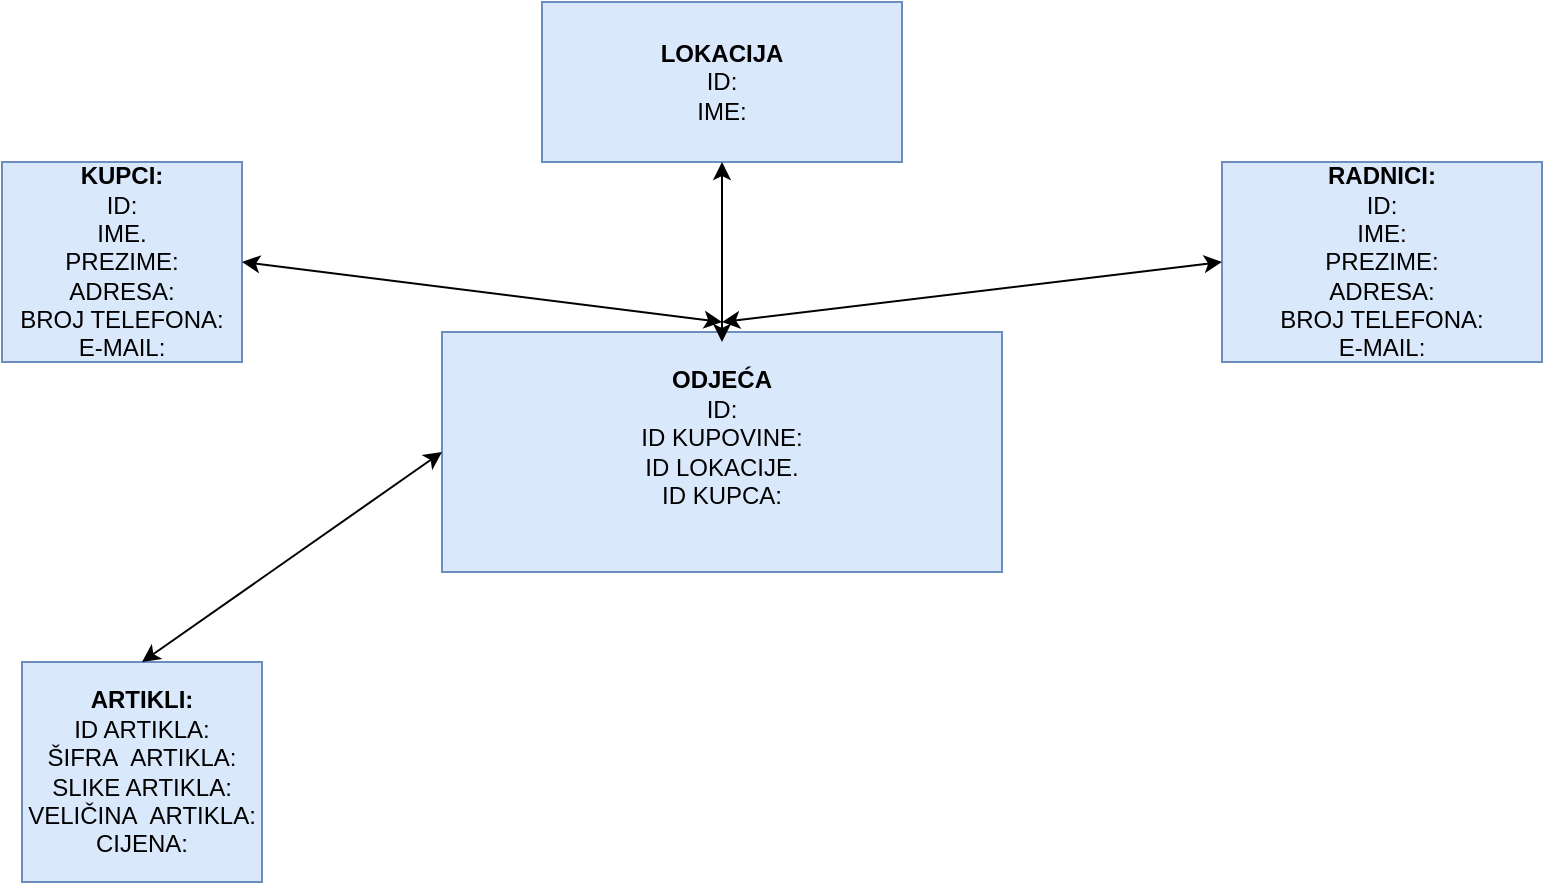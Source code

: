 <mxfile version="15.2.7" type="github">
  <diagram name="Page-1" id="2ca16b54-16f6-2749-3443-fa8db7711227">
    <mxGraphModel dx="868" dy="426" grid="1" gridSize="10" guides="1" tooltips="1" connect="1" arrows="1" fold="1" page="1" pageScale="1" pageWidth="1100" pageHeight="850" background="none" math="0" shadow="0">
      <root>
        <mxCell id="0" />
        <mxCell id="1" parent="0" />
        <mxCell id="KsyE07cuNZkEJcJu-xXC-20" value="&lt;b&gt;ODJEĆA&lt;/b&gt;&lt;br&gt;ID:&lt;br&gt;ID KUPOVINE:&lt;br&gt;ID LOKACIJE.&lt;br&gt;ID KUPCA:&lt;br&gt;&lt;br&gt;" style="rounded=0;whiteSpace=wrap;html=1;fillColor=#dae8fc;strokeColor=#6c8ebf;" vertex="1" parent="1">
          <mxGeometry x="310" y="365" width="280" height="120" as="geometry" />
        </mxCell>
        <mxCell id="KsyE07cuNZkEJcJu-xXC-21" value="&lt;b&gt;LOKACIJA&lt;/b&gt;&lt;br&gt;ID:&lt;br&gt;IME:&lt;br&gt;" style="rounded=0;whiteSpace=wrap;html=1;fillColor=#dae8fc;strokeColor=#6c8ebf;" vertex="1" parent="1">
          <mxGeometry x="360" y="200" width="180" height="80" as="geometry" />
        </mxCell>
        <mxCell id="KsyE07cuNZkEJcJu-xXC-22" value="&lt;b&gt;KUPCI:&lt;br&gt;&lt;/b&gt;ID:&lt;br&gt;IME.&lt;br&gt;PREZIME:&lt;br&gt;ADRESA:&lt;br&gt;BROJ TELEFONA:&lt;br&gt;E-MAIL:" style="rounded=0;whiteSpace=wrap;html=1;fillColor=#dae8fc;strokeColor=#6c8ebf;" vertex="1" parent="1">
          <mxGeometry x="90" y="280" width="120" height="100" as="geometry" />
        </mxCell>
        <mxCell id="KsyE07cuNZkEJcJu-xXC-23" value="" style="endArrow=classic;startArrow=classic;html=1;entryX=0.5;entryY=1;entryDx=0;entryDy=0;" edge="1" parent="1" target="KsyE07cuNZkEJcJu-xXC-21">
          <mxGeometry width="50" height="50" relative="1" as="geometry">
            <mxPoint x="450" y="370" as="sourcePoint" />
            <mxPoint x="520" y="260" as="targetPoint" />
          </mxGeometry>
        </mxCell>
        <mxCell id="KsyE07cuNZkEJcJu-xXC-26" value="" style="endArrow=classic;startArrow=classic;html=1;entryX=1;entryY=0.5;entryDx=0;entryDy=0;" edge="1" parent="1" target="KsyE07cuNZkEJcJu-xXC-22">
          <mxGeometry width="50" height="50" relative="1" as="geometry">
            <mxPoint x="450" y="360" as="sourcePoint" />
            <mxPoint x="520" y="260" as="targetPoint" />
          </mxGeometry>
        </mxCell>
        <mxCell id="KsyE07cuNZkEJcJu-xXC-27" value="&lt;b&gt;RADNICI:&lt;/b&gt;&lt;br&gt;ID:&lt;br&gt;IME:&lt;br&gt;PREZIME:&lt;br&gt;ADRESA:&lt;br&gt;BROJ TELEFONA:&lt;br&gt;E-MAIL:" style="rounded=0;whiteSpace=wrap;html=1;fillColor=#dae8fc;strokeColor=#6c8ebf;" vertex="1" parent="1">
          <mxGeometry x="700" y="280" width="160" height="100" as="geometry" />
        </mxCell>
        <mxCell id="KsyE07cuNZkEJcJu-xXC-28" value="" style="endArrow=classic;startArrow=classic;html=1;entryX=0;entryY=0.5;entryDx=0;entryDy=0;" edge="1" parent="1" target="KsyE07cuNZkEJcJu-xXC-27">
          <mxGeometry width="50" height="50" relative="1" as="geometry">
            <mxPoint x="450" y="360" as="sourcePoint" />
            <mxPoint x="690" y="330" as="targetPoint" />
          </mxGeometry>
        </mxCell>
        <mxCell id="KsyE07cuNZkEJcJu-xXC-30" value="&lt;b&gt;ARTIKLI:&lt;br&gt;&lt;/b&gt;ID ARTIKLA:&lt;br&gt;ŠIFRA&amp;nbsp; ARTIKLA:&lt;br&gt;SLIKE ARTIKLA:&lt;br&gt;VELIČINA&amp;nbsp; ARTIKLA:&lt;br&gt;CIJENA:" style="rounded=0;whiteSpace=wrap;html=1;fillColor=#dae8fc;strokeColor=#6c8ebf;" vertex="1" parent="1">
          <mxGeometry x="100" y="530" width="120" height="110" as="geometry" />
        </mxCell>
        <mxCell id="KsyE07cuNZkEJcJu-xXC-31" value="" style="endArrow=classic;startArrow=classic;html=1;entryX=0;entryY=0.5;entryDx=0;entryDy=0;" edge="1" parent="1" target="KsyE07cuNZkEJcJu-xXC-20">
          <mxGeometry width="50" height="50" relative="1" as="geometry">
            <mxPoint x="160" y="530" as="sourcePoint" />
            <mxPoint x="210" y="480" as="targetPoint" />
          </mxGeometry>
        </mxCell>
      </root>
    </mxGraphModel>
  </diagram>
</mxfile>
